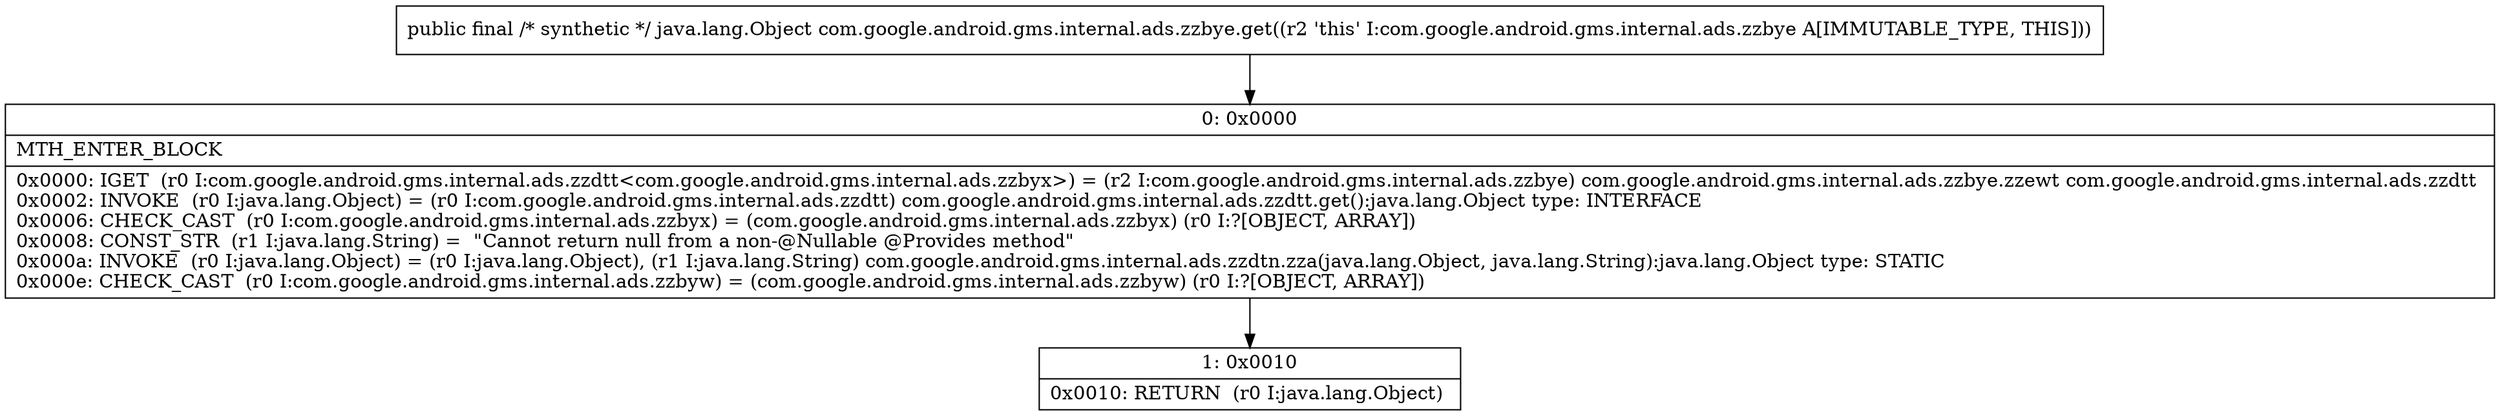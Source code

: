 digraph "CFG forcom.google.android.gms.internal.ads.zzbye.get()Ljava\/lang\/Object;" {
Node_0 [shape=record,label="{0\:\ 0x0000|MTH_ENTER_BLOCK\l|0x0000: IGET  (r0 I:com.google.android.gms.internal.ads.zzdtt\<com.google.android.gms.internal.ads.zzbyx\>) = (r2 I:com.google.android.gms.internal.ads.zzbye) com.google.android.gms.internal.ads.zzbye.zzewt com.google.android.gms.internal.ads.zzdtt \l0x0002: INVOKE  (r0 I:java.lang.Object) = (r0 I:com.google.android.gms.internal.ads.zzdtt) com.google.android.gms.internal.ads.zzdtt.get():java.lang.Object type: INTERFACE \l0x0006: CHECK_CAST  (r0 I:com.google.android.gms.internal.ads.zzbyx) = (com.google.android.gms.internal.ads.zzbyx) (r0 I:?[OBJECT, ARRAY]) \l0x0008: CONST_STR  (r1 I:java.lang.String) =  \"Cannot return null from a non\-@Nullable @Provides method\" \l0x000a: INVOKE  (r0 I:java.lang.Object) = (r0 I:java.lang.Object), (r1 I:java.lang.String) com.google.android.gms.internal.ads.zzdtn.zza(java.lang.Object, java.lang.String):java.lang.Object type: STATIC \l0x000e: CHECK_CAST  (r0 I:com.google.android.gms.internal.ads.zzbyw) = (com.google.android.gms.internal.ads.zzbyw) (r0 I:?[OBJECT, ARRAY]) \l}"];
Node_1 [shape=record,label="{1\:\ 0x0010|0x0010: RETURN  (r0 I:java.lang.Object) \l}"];
MethodNode[shape=record,label="{public final \/* synthetic *\/ java.lang.Object com.google.android.gms.internal.ads.zzbye.get((r2 'this' I:com.google.android.gms.internal.ads.zzbye A[IMMUTABLE_TYPE, THIS])) }"];
MethodNode -> Node_0;
Node_0 -> Node_1;
}

